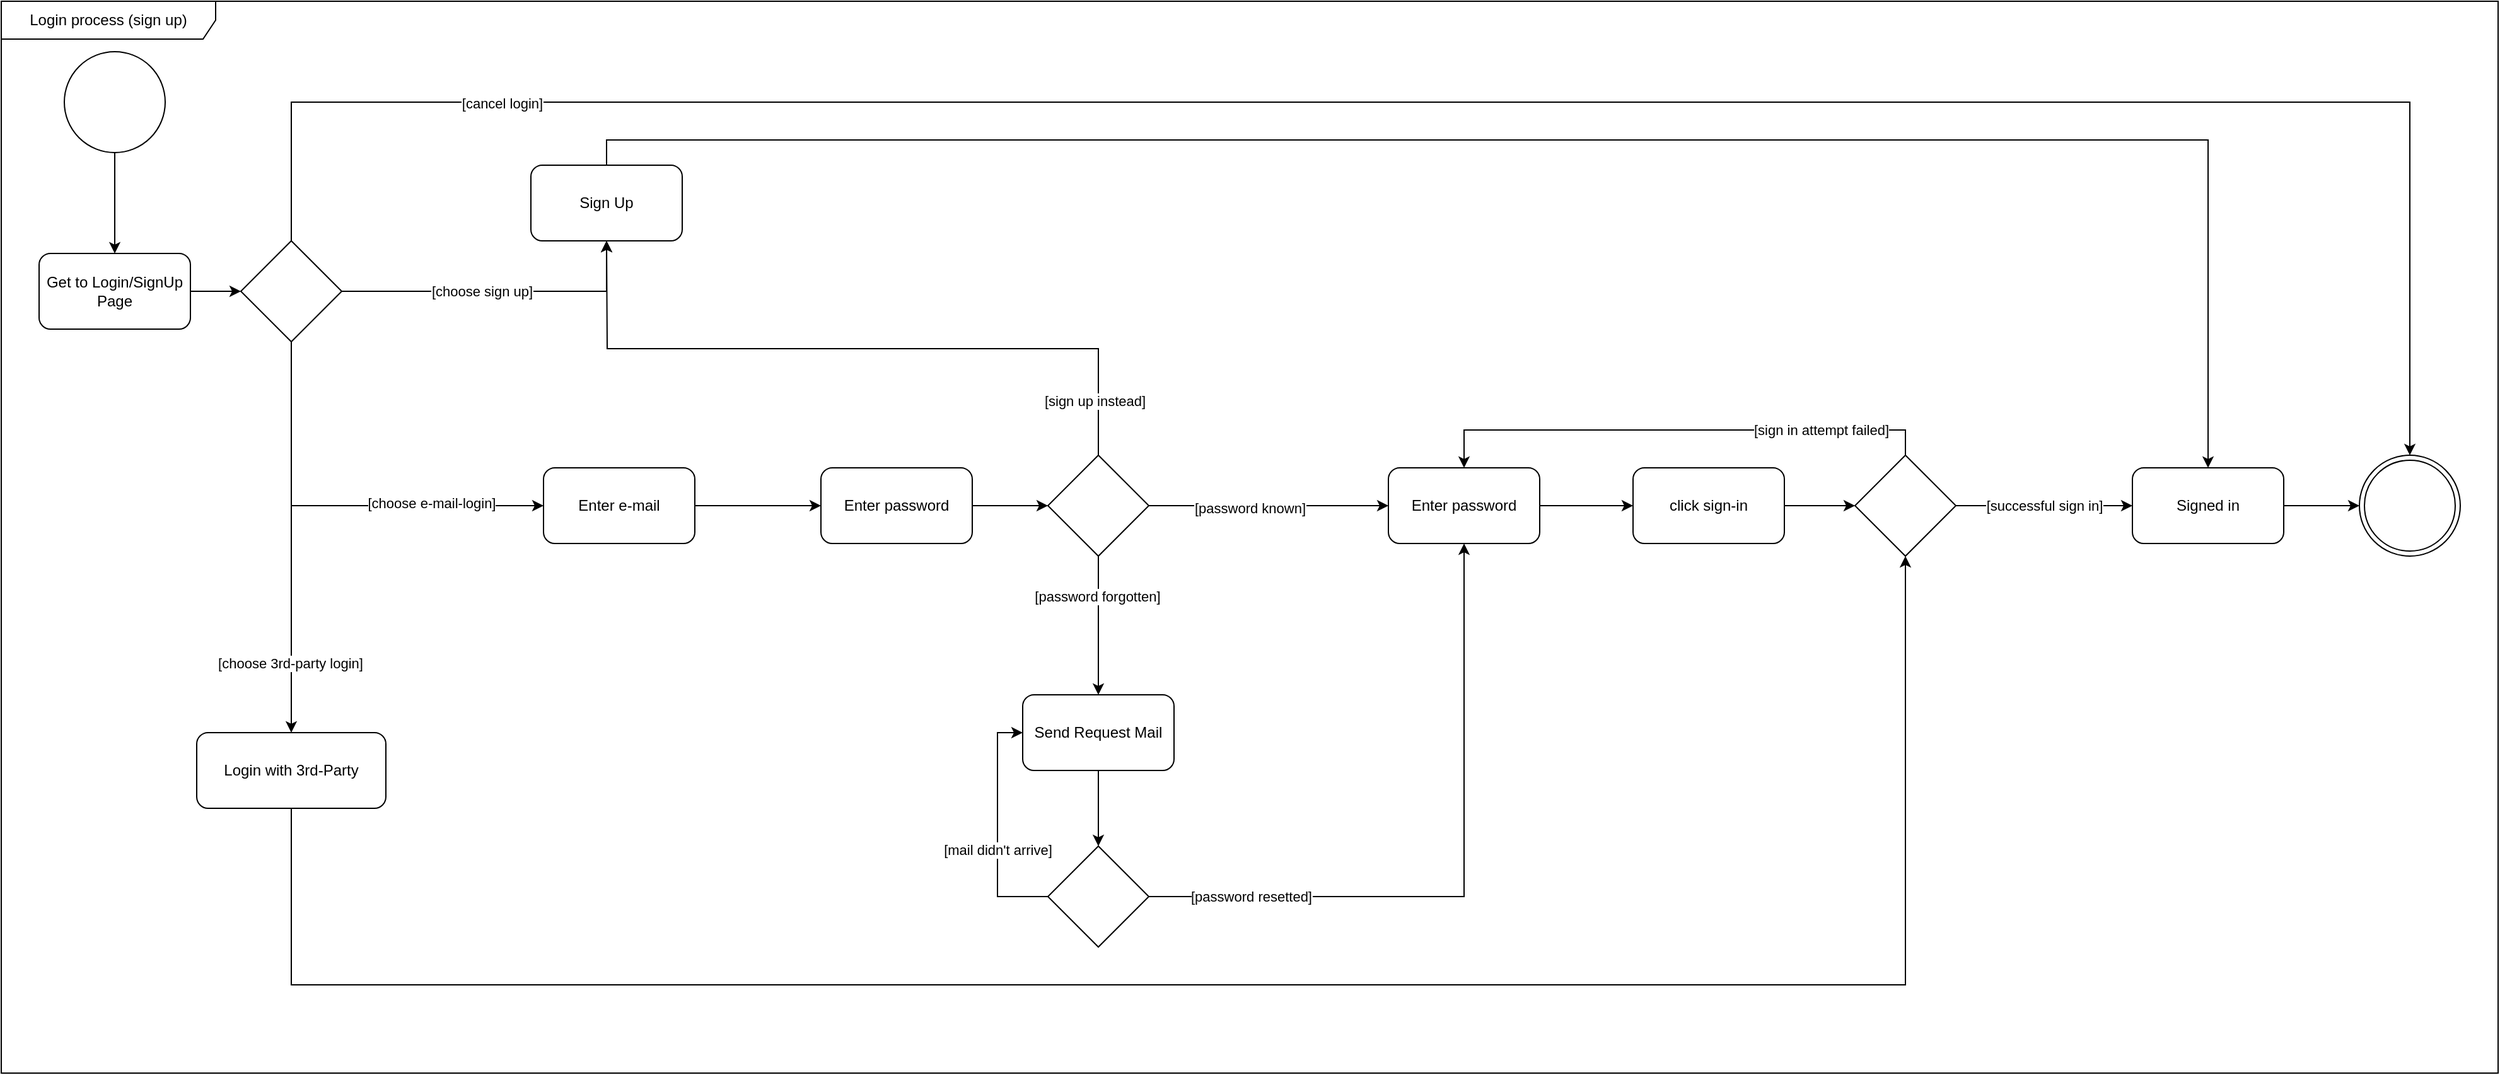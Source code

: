 <mxfile version="22.0.8" type="github">
  <diagram id="C5RBs43oDa-KdzZeNtuy" name="Page-1">
    <mxGraphModel dx="2100" dy="1060" grid="1" gridSize="10" guides="1" tooltips="1" connect="1" arrows="1" fold="1" page="1" pageScale="1" pageWidth="827" pageHeight="1169" math="0" shadow="0">
      <root>
        <mxCell id="WIyWlLk6GJQsqaUBKTNV-0" />
        <mxCell id="WIyWlLk6GJQsqaUBKTNV-1" parent="WIyWlLk6GJQsqaUBKTNV-0" />
        <mxCell id="W6vKLc3h4y-QOpoUtM-w-9" style="edgeStyle=orthogonalEdgeStyle;rounded=0;orthogonalLoop=1;jettySize=auto;html=1;exitX=0.5;exitY=1;exitDx=0;exitDy=0;" edge="1" parent="WIyWlLk6GJQsqaUBKTNV-1" source="mGhn0mZwZCy-EaWcP4GE-0" target="mGhn0mZwZCy-EaWcP4GE-2">
          <mxGeometry relative="1" as="geometry" />
        </mxCell>
        <mxCell id="mGhn0mZwZCy-EaWcP4GE-0" value="" style="ellipse;whiteSpace=wrap;html=1;aspect=fixed;" parent="WIyWlLk6GJQsqaUBKTNV-1" vertex="1">
          <mxGeometry x="290" y="150" width="80" height="80" as="geometry" />
        </mxCell>
        <mxCell id="mGhn0mZwZCy-EaWcP4GE-7" style="edgeStyle=orthogonalEdgeStyle;rounded=0;orthogonalLoop=1;jettySize=auto;html=1;exitX=1;exitY=0.5;exitDx=0;exitDy=0;entryX=0.5;entryY=1;entryDx=0;entryDy=0;" parent="WIyWlLk6GJQsqaUBKTNV-1" source="mGhn0mZwZCy-EaWcP4GE-1" target="W6vKLc3h4y-QOpoUtM-w-0" edge="1">
          <mxGeometry relative="1" as="geometry">
            <mxPoint x="720" y="340" as="targetPoint" />
            <Array as="points">
              <mxPoint x="720" y="340" />
            </Array>
          </mxGeometry>
        </mxCell>
        <mxCell id="mGhn0mZwZCy-EaWcP4GE-8" value="[choose sign up]" style="edgeLabel;html=1;align=center;verticalAlign=middle;resizable=0;points=[];" parent="mGhn0mZwZCy-EaWcP4GE-7" vertex="1" connectable="0">
          <mxGeometry x="-0.253" y="-3" relative="1" as="geometry">
            <mxPoint x="17" y="-3" as="offset" />
          </mxGeometry>
        </mxCell>
        <mxCell id="mGhn0mZwZCy-EaWcP4GE-12" style="edgeStyle=orthogonalEdgeStyle;rounded=0;orthogonalLoop=1;jettySize=auto;html=1;exitX=0.5;exitY=1;exitDx=0;exitDy=0;entryX=0;entryY=0.5;entryDx=0;entryDy=0;" parent="WIyWlLk6GJQsqaUBKTNV-1" source="mGhn0mZwZCy-EaWcP4GE-1" target="mGhn0mZwZCy-EaWcP4GE-11" edge="1">
          <mxGeometry relative="1" as="geometry" />
        </mxCell>
        <mxCell id="mGhn0mZwZCy-EaWcP4GE-13" value="[choose e-mail-login]" style="edgeLabel;html=1;align=center;verticalAlign=middle;resizable=0;points=[];" parent="mGhn0mZwZCy-EaWcP4GE-12" vertex="1" connectable="0">
          <mxGeometry x="0.461" y="2" relative="1" as="geometry">
            <mxPoint as="offset" />
          </mxGeometry>
        </mxCell>
        <mxCell id="mGhn0mZwZCy-EaWcP4GE-59" style="edgeStyle=orthogonalEdgeStyle;rounded=0;orthogonalLoop=1;jettySize=auto;html=1;exitX=0.5;exitY=0;exitDx=0;exitDy=0;entryX=0.5;entryY=0;entryDx=0;entryDy=0;" parent="WIyWlLk6GJQsqaUBKTNV-1" source="mGhn0mZwZCy-EaWcP4GE-1" target="mGhn0mZwZCy-EaWcP4GE-56" edge="1">
          <mxGeometry relative="1" as="geometry">
            <mxPoint x="650" y="140" as="targetPoint" />
            <Array as="points">
              <mxPoint x="470" y="190" />
              <mxPoint x="2150" y="190" />
            </Array>
          </mxGeometry>
        </mxCell>
        <mxCell id="mGhn0mZwZCy-EaWcP4GE-60" value="[cancel login]" style="edgeLabel;html=1;align=center;verticalAlign=middle;resizable=0;points=[];" parent="mGhn0mZwZCy-EaWcP4GE-59" vertex="1" connectable="0">
          <mxGeometry x="-0.733" y="-1" relative="1" as="geometry">
            <mxPoint as="offset" />
          </mxGeometry>
        </mxCell>
        <mxCell id="W6vKLc3h4y-QOpoUtM-w-5" style="edgeStyle=orthogonalEdgeStyle;rounded=0;orthogonalLoop=1;jettySize=auto;html=1;entryX=0.5;entryY=0;entryDx=0;entryDy=0;" edge="1" parent="WIyWlLk6GJQsqaUBKTNV-1" source="mGhn0mZwZCy-EaWcP4GE-1" target="mGhn0mZwZCy-EaWcP4GE-14">
          <mxGeometry relative="1" as="geometry" />
        </mxCell>
        <mxCell id="W6vKLc3h4y-QOpoUtM-w-6" value="[choose 3rd-party login]" style="edgeLabel;html=1;align=center;verticalAlign=middle;resizable=0;points=[];" vertex="1" connectable="0" parent="W6vKLc3h4y-QOpoUtM-w-5">
          <mxGeometry x="0.643" y="-1" relative="1" as="geometry">
            <mxPoint as="offset" />
          </mxGeometry>
        </mxCell>
        <mxCell id="mGhn0mZwZCy-EaWcP4GE-1" value="" style="rhombus;whiteSpace=wrap;html=1;" parent="WIyWlLk6GJQsqaUBKTNV-1" vertex="1">
          <mxGeometry x="430" y="300" width="80" height="80" as="geometry" />
        </mxCell>
        <mxCell id="mGhn0mZwZCy-EaWcP4GE-4" style="edgeStyle=orthogonalEdgeStyle;rounded=0;orthogonalLoop=1;jettySize=auto;html=1;exitX=1;exitY=0.5;exitDx=0;exitDy=0;entryX=0;entryY=0.5;entryDx=0;entryDy=0;" parent="WIyWlLk6GJQsqaUBKTNV-1" source="mGhn0mZwZCy-EaWcP4GE-2" target="mGhn0mZwZCy-EaWcP4GE-1" edge="1">
          <mxGeometry relative="1" as="geometry" />
        </mxCell>
        <mxCell id="mGhn0mZwZCy-EaWcP4GE-2" value="Get to Login/SignUp Page" style="rounded=1;whiteSpace=wrap;html=1;" parent="WIyWlLk6GJQsqaUBKTNV-1" vertex="1">
          <mxGeometry x="270" y="310" width="120" height="60" as="geometry" />
        </mxCell>
        <mxCell id="mGhn0mZwZCy-EaWcP4GE-21" style="edgeStyle=orthogonalEdgeStyle;rounded=0;orthogonalLoop=1;jettySize=auto;html=1;exitX=1;exitY=0.5;exitDx=0;exitDy=0;entryX=0;entryY=0.5;entryDx=0;entryDy=0;" parent="WIyWlLk6GJQsqaUBKTNV-1" source="mGhn0mZwZCy-EaWcP4GE-11" target="mGhn0mZwZCy-EaWcP4GE-20" edge="1">
          <mxGeometry relative="1" as="geometry" />
        </mxCell>
        <mxCell id="mGhn0mZwZCy-EaWcP4GE-11" value="Enter e-mail" style="rounded=1;whiteSpace=wrap;html=1;" parent="WIyWlLk6GJQsqaUBKTNV-1" vertex="1">
          <mxGeometry x="670" y="480" width="120" height="60" as="geometry" />
        </mxCell>
        <mxCell id="W6vKLc3h4y-QOpoUtM-w-7" style="edgeStyle=orthogonalEdgeStyle;rounded=0;orthogonalLoop=1;jettySize=auto;html=1;exitX=0.5;exitY=1;exitDx=0;exitDy=0;entryX=0.5;entryY=1;entryDx=0;entryDy=0;" edge="1" parent="WIyWlLk6GJQsqaUBKTNV-1" source="mGhn0mZwZCy-EaWcP4GE-14" target="mGhn0mZwZCy-EaWcP4GE-45">
          <mxGeometry relative="1" as="geometry">
            <Array as="points">
              <mxPoint x="470" y="890" />
              <mxPoint x="1750" y="890" />
            </Array>
          </mxGeometry>
        </mxCell>
        <mxCell id="mGhn0mZwZCy-EaWcP4GE-14" value="Login with 3rd-Party" style="rounded=1;whiteSpace=wrap;html=1;" parent="WIyWlLk6GJQsqaUBKTNV-1" vertex="1">
          <mxGeometry x="395" y="690" width="150" height="60" as="geometry" />
        </mxCell>
        <mxCell id="mGhn0mZwZCy-EaWcP4GE-23" style="edgeStyle=orthogonalEdgeStyle;rounded=0;orthogonalLoop=1;jettySize=auto;html=1;exitX=0.5;exitY=0;exitDx=0;exitDy=0;" parent="WIyWlLk6GJQsqaUBKTNV-1" source="mGhn0mZwZCy-EaWcP4GE-17" edge="1">
          <mxGeometry relative="1" as="geometry">
            <mxPoint x="720" y="300" as="targetPoint" />
          </mxGeometry>
        </mxCell>
        <mxCell id="mGhn0mZwZCy-EaWcP4GE-24" value="[sign up instead]" style="edgeLabel;html=1;align=center;verticalAlign=middle;resizable=0;points=[];" parent="mGhn0mZwZCy-EaWcP4GE-23" vertex="1" connectable="0">
          <mxGeometry x="-0.845" y="3" relative="1" as="geometry">
            <mxPoint as="offset" />
          </mxGeometry>
        </mxCell>
        <mxCell id="mGhn0mZwZCy-EaWcP4GE-27" style="edgeStyle=orthogonalEdgeStyle;rounded=0;orthogonalLoop=1;jettySize=auto;html=1;exitX=0.5;exitY=1;exitDx=0;exitDy=0;entryX=0.5;entryY=0;entryDx=0;entryDy=0;" parent="WIyWlLk6GJQsqaUBKTNV-1" source="mGhn0mZwZCy-EaWcP4GE-17" target="mGhn0mZwZCy-EaWcP4GE-29" edge="1">
          <mxGeometry relative="1" as="geometry">
            <mxPoint x="1110" y="640" as="targetPoint" />
          </mxGeometry>
        </mxCell>
        <mxCell id="mGhn0mZwZCy-EaWcP4GE-28" value="[password forgotten]" style="edgeLabel;html=1;align=center;verticalAlign=middle;resizable=0;points=[];" parent="mGhn0mZwZCy-EaWcP4GE-27" vertex="1" connectable="0">
          <mxGeometry x="-0.423" y="-1" relative="1" as="geometry">
            <mxPoint as="offset" />
          </mxGeometry>
        </mxCell>
        <mxCell id="mGhn0mZwZCy-EaWcP4GE-36" style="edgeStyle=orthogonalEdgeStyle;rounded=0;orthogonalLoop=1;jettySize=auto;html=1;exitX=1;exitY=0.5;exitDx=0;exitDy=0;entryX=0;entryY=0.5;entryDx=0;entryDy=0;" parent="WIyWlLk6GJQsqaUBKTNV-1" source="mGhn0mZwZCy-EaWcP4GE-17" target="mGhn0mZwZCy-EaWcP4GE-40" edge="1">
          <mxGeometry relative="1" as="geometry">
            <mxPoint x="1330" y="510" as="targetPoint" />
          </mxGeometry>
        </mxCell>
        <mxCell id="mGhn0mZwZCy-EaWcP4GE-37" value="[password known]" style="edgeLabel;html=1;align=center;verticalAlign=middle;resizable=0;points=[];" parent="mGhn0mZwZCy-EaWcP4GE-36" vertex="1" connectable="0">
          <mxGeometry x="-0.164" y="-2" relative="1" as="geometry">
            <mxPoint as="offset" />
          </mxGeometry>
        </mxCell>
        <mxCell id="mGhn0mZwZCy-EaWcP4GE-17" value="" style="rhombus;whiteSpace=wrap;html=1;" parent="WIyWlLk6GJQsqaUBKTNV-1" vertex="1">
          <mxGeometry x="1070" y="470" width="80" height="80" as="geometry" />
        </mxCell>
        <mxCell id="mGhn0mZwZCy-EaWcP4GE-22" style="edgeStyle=orthogonalEdgeStyle;rounded=0;orthogonalLoop=1;jettySize=auto;html=1;exitX=1;exitY=0.5;exitDx=0;exitDy=0;entryX=0;entryY=0.5;entryDx=0;entryDy=0;" parent="WIyWlLk6GJQsqaUBKTNV-1" source="mGhn0mZwZCy-EaWcP4GE-20" target="mGhn0mZwZCy-EaWcP4GE-17" edge="1">
          <mxGeometry relative="1" as="geometry" />
        </mxCell>
        <mxCell id="mGhn0mZwZCy-EaWcP4GE-20" value="Enter password" style="rounded=1;whiteSpace=wrap;html=1;" parent="WIyWlLk6GJQsqaUBKTNV-1" vertex="1">
          <mxGeometry x="890" y="480" width="120" height="60" as="geometry" />
        </mxCell>
        <mxCell id="mGhn0mZwZCy-EaWcP4GE-32" style="edgeStyle=orthogonalEdgeStyle;rounded=0;orthogonalLoop=1;jettySize=auto;html=1;exitX=0.5;exitY=1;exitDx=0;exitDy=0;entryX=0.5;entryY=0;entryDx=0;entryDy=0;" parent="WIyWlLk6GJQsqaUBKTNV-1" source="mGhn0mZwZCy-EaWcP4GE-29" target="mGhn0mZwZCy-EaWcP4GE-31" edge="1">
          <mxGeometry relative="1" as="geometry" />
        </mxCell>
        <mxCell id="mGhn0mZwZCy-EaWcP4GE-29" value="Send Request Mail" style="rounded=1;whiteSpace=wrap;html=1;" parent="WIyWlLk6GJQsqaUBKTNV-1" vertex="1">
          <mxGeometry x="1050" y="660" width="120" height="60" as="geometry" />
        </mxCell>
        <mxCell id="mGhn0mZwZCy-EaWcP4GE-38" style="edgeStyle=orthogonalEdgeStyle;rounded=0;orthogonalLoop=1;jettySize=auto;html=1;exitX=1;exitY=0.5;exitDx=0;exitDy=0;entryX=0.5;entryY=1;entryDx=0;entryDy=0;" parent="WIyWlLk6GJQsqaUBKTNV-1" source="mGhn0mZwZCy-EaWcP4GE-31" target="mGhn0mZwZCy-EaWcP4GE-40" edge="1">
          <mxGeometry relative="1" as="geometry">
            <mxPoint x="1370" y="550" as="targetPoint" />
          </mxGeometry>
        </mxCell>
        <mxCell id="mGhn0mZwZCy-EaWcP4GE-39" value="[password resetted]" style="edgeLabel;html=1;align=center;verticalAlign=middle;resizable=0;points=[];" parent="mGhn0mZwZCy-EaWcP4GE-38" vertex="1" connectable="0">
          <mxGeometry x="-0.828" y="2" relative="1" as="geometry">
            <mxPoint x="35" y="2" as="offset" />
          </mxGeometry>
        </mxCell>
        <mxCell id="W6vKLc3h4y-QOpoUtM-w-3" style="edgeStyle=orthogonalEdgeStyle;rounded=0;orthogonalLoop=1;jettySize=auto;html=1;exitX=0;exitY=0.5;exitDx=0;exitDy=0;entryX=0;entryY=0.5;entryDx=0;entryDy=0;" edge="1" parent="WIyWlLk6GJQsqaUBKTNV-1" source="mGhn0mZwZCy-EaWcP4GE-31" target="mGhn0mZwZCy-EaWcP4GE-29">
          <mxGeometry relative="1" as="geometry" />
        </mxCell>
        <mxCell id="W6vKLc3h4y-QOpoUtM-w-4" value="[mail didn&#39;t arrive]" style="edgeLabel;html=1;align=center;verticalAlign=middle;resizable=0;points=[];" vertex="1" connectable="0" parent="W6vKLc3h4y-QOpoUtM-w-3">
          <mxGeometry x="-0.182" relative="1" as="geometry">
            <mxPoint as="offset" />
          </mxGeometry>
        </mxCell>
        <mxCell id="mGhn0mZwZCy-EaWcP4GE-31" value="" style="rhombus;whiteSpace=wrap;html=1;" parent="WIyWlLk6GJQsqaUBKTNV-1" vertex="1">
          <mxGeometry x="1070" y="780" width="80" height="80" as="geometry" />
        </mxCell>
        <mxCell id="mGhn0mZwZCy-EaWcP4GE-44" style="edgeStyle=orthogonalEdgeStyle;rounded=0;orthogonalLoop=1;jettySize=auto;html=1;exitX=1;exitY=0.5;exitDx=0;exitDy=0;entryX=0;entryY=0.5;entryDx=0;entryDy=0;" parent="WIyWlLk6GJQsqaUBKTNV-1" source="mGhn0mZwZCy-EaWcP4GE-40" target="mGhn0mZwZCy-EaWcP4GE-42" edge="1">
          <mxGeometry relative="1" as="geometry" />
        </mxCell>
        <mxCell id="mGhn0mZwZCy-EaWcP4GE-40" value="Enter password" style="rounded=1;whiteSpace=wrap;html=1;" parent="WIyWlLk6GJQsqaUBKTNV-1" vertex="1">
          <mxGeometry x="1340" y="480" width="120" height="60" as="geometry" />
        </mxCell>
        <mxCell id="mGhn0mZwZCy-EaWcP4GE-46" style="edgeStyle=orthogonalEdgeStyle;rounded=0;orthogonalLoop=1;jettySize=auto;html=1;exitX=1;exitY=0.5;exitDx=0;exitDy=0;entryX=0;entryY=0.5;entryDx=0;entryDy=0;" parent="WIyWlLk6GJQsqaUBKTNV-1" source="mGhn0mZwZCy-EaWcP4GE-42" target="mGhn0mZwZCy-EaWcP4GE-45" edge="1">
          <mxGeometry relative="1" as="geometry" />
        </mxCell>
        <mxCell id="mGhn0mZwZCy-EaWcP4GE-42" value="click sign-in" style="rounded=1;whiteSpace=wrap;html=1;" parent="WIyWlLk6GJQsqaUBKTNV-1" vertex="1">
          <mxGeometry x="1534" y="480" width="120" height="60" as="geometry" />
        </mxCell>
        <mxCell id="mGhn0mZwZCy-EaWcP4GE-47" style="edgeStyle=orthogonalEdgeStyle;rounded=0;orthogonalLoop=1;jettySize=auto;html=1;exitX=0.5;exitY=0;exitDx=0;exitDy=0;entryX=0.5;entryY=0;entryDx=0;entryDy=0;" parent="WIyWlLk6GJQsqaUBKTNV-1" source="mGhn0mZwZCy-EaWcP4GE-45" target="mGhn0mZwZCy-EaWcP4GE-40" edge="1">
          <mxGeometry relative="1" as="geometry">
            <mxPoint x="1370" y="470" as="targetPoint" />
          </mxGeometry>
        </mxCell>
        <mxCell id="mGhn0mZwZCy-EaWcP4GE-48" value="[sign in attempt failed]" style="edgeLabel;html=1;align=center;verticalAlign=middle;resizable=0;points=[];" parent="mGhn0mZwZCy-EaWcP4GE-47" vertex="1" connectable="0">
          <mxGeometry x="-0.564" relative="1" as="geometry">
            <mxPoint as="offset" />
          </mxGeometry>
        </mxCell>
        <mxCell id="mGhn0mZwZCy-EaWcP4GE-50" style="edgeStyle=orthogonalEdgeStyle;rounded=0;orthogonalLoop=1;jettySize=auto;html=1;exitX=1;exitY=0.5;exitDx=0;exitDy=0;" parent="WIyWlLk6GJQsqaUBKTNV-1" source="mGhn0mZwZCy-EaWcP4GE-45" target="mGhn0mZwZCy-EaWcP4GE-54" edge="1">
          <mxGeometry relative="1" as="geometry">
            <mxPoint x="1930" y="510" as="targetPoint" />
          </mxGeometry>
        </mxCell>
        <mxCell id="mGhn0mZwZCy-EaWcP4GE-51" value="[successful sign in]" style="edgeLabel;html=1;align=center;verticalAlign=middle;resizable=0;points=[];" parent="mGhn0mZwZCy-EaWcP4GE-50" vertex="1" connectable="0">
          <mxGeometry x="-0.204" y="-1" relative="1" as="geometry">
            <mxPoint x="14" y="-1" as="offset" />
          </mxGeometry>
        </mxCell>
        <mxCell id="mGhn0mZwZCy-EaWcP4GE-45" value="" style="rhombus;whiteSpace=wrap;html=1;" parent="WIyWlLk6GJQsqaUBKTNV-1" vertex="1">
          <mxGeometry x="1710" y="470" width="80" height="80" as="geometry" />
        </mxCell>
        <mxCell id="mGhn0mZwZCy-EaWcP4GE-57" style="edgeStyle=orthogonalEdgeStyle;rounded=0;orthogonalLoop=1;jettySize=auto;html=1;exitX=1;exitY=0.5;exitDx=0;exitDy=0;entryX=0;entryY=0.5;entryDx=0;entryDy=0;" parent="WIyWlLk6GJQsqaUBKTNV-1" source="mGhn0mZwZCy-EaWcP4GE-54" target="mGhn0mZwZCy-EaWcP4GE-56" edge="1">
          <mxGeometry relative="1" as="geometry" />
        </mxCell>
        <mxCell id="mGhn0mZwZCy-EaWcP4GE-54" value="Signed in" style="rounded=1;whiteSpace=wrap;html=1;" parent="WIyWlLk6GJQsqaUBKTNV-1" vertex="1">
          <mxGeometry x="1930" y="480" width="120" height="60" as="geometry" />
        </mxCell>
        <mxCell id="mGhn0mZwZCy-EaWcP4GE-56" value="" style="ellipse;shape=doubleEllipse;whiteSpace=wrap;html=1;aspect=fixed;" parent="WIyWlLk6GJQsqaUBKTNV-1" vertex="1">
          <mxGeometry x="2110" y="470" width="80" height="80" as="geometry" />
        </mxCell>
        <mxCell id="W6vKLc3h4y-QOpoUtM-w-8" style="edgeStyle=orthogonalEdgeStyle;rounded=0;orthogonalLoop=1;jettySize=auto;html=1;exitX=0.5;exitY=0;exitDx=0;exitDy=0;" edge="1" parent="WIyWlLk6GJQsqaUBKTNV-1" source="W6vKLc3h4y-QOpoUtM-w-0" target="mGhn0mZwZCy-EaWcP4GE-54">
          <mxGeometry relative="1" as="geometry" />
        </mxCell>
        <mxCell id="W6vKLc3h4y-QOpoUtM-w-0" value="Sign Up" style="rounded=1;whiteSpace=wrap;html=1;" vertex="1" parent="WIyWlLk6GJQsqaUBKTNV-1">
          <mxGeometry x="660" y="240" width="120" height="60" as="geometry" />
        </mxCell>
        <mxCell id="W6vKLc3h4y-QOpoUtM-w-10" value="Login process (sign up)" style="shape=umlFrame;whiteSpace=wrap;html=1;pointerEvents=0;width=170;height=30;" vertex="1" parent="WIyWlLk6GJQsqaUBKTNV-1">
          <mxGeometry x="240" y="110" width="1980" height="850" as="geometry" />
        </mxCell>
      </root>
    </mxGraphModel>
  </diagram>
</mxfile>
